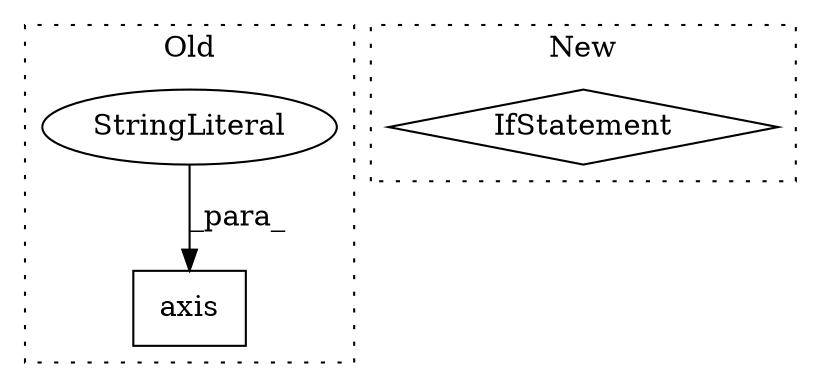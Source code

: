 digraph G {
subgraph cluster0 {
1 [label="axis" a="32" s="6368,6378" l="5,1" shape="box"];
3 [label="StringLiteral" a="45" s="6373" l="5" shape="ellipse"];
label = "Old";
style="dotted";
}
subgraph cluster1 {
2 [label="IfStatement" a="25" s="6964,6986" l="4,2" shape="diamond"];
label = "New";
style="dotted";
}
3 -> 1 [label="_para_"];
}